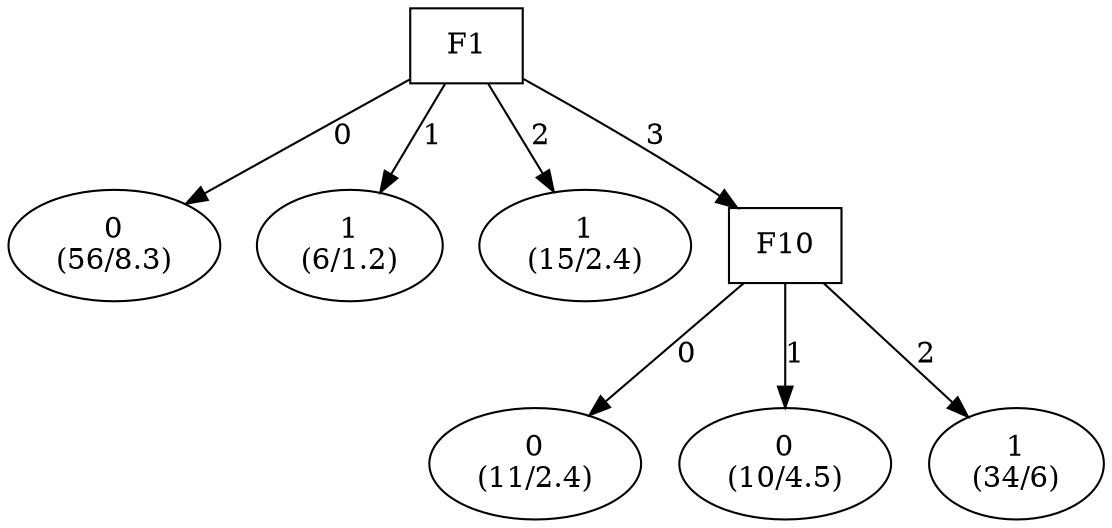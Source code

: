 digraph YaDT {
n0 [ shape=box, label="F1\n"]
n0 -> n1 [label="0"]
n1 [ shape=ellipse, label="0\n(56/8.3)"]
n0 -> n2 [label="1"]
n2 [ shape=ellipse, label="1\n(6/1.2)"]
n0 -> n3 [label="2"]
n3 [ shape=ellipse, label="1\n(15/2.4)"]
n0 -> n4 [label="3"]
n4 [ shape=box, label="F10\n"]
n4 -> n5 [label="0"]
n5 [ shape=ellipse, label="0\n(11/2.4)"]
n4 -> n6 [label="1"]
n6 [ shape=ellipse, label="0\n(10/4.5)"]
n4 -> n7 [label="2"]
n7 [ shape=ellipse, label="1\n(34/6)"]
}

